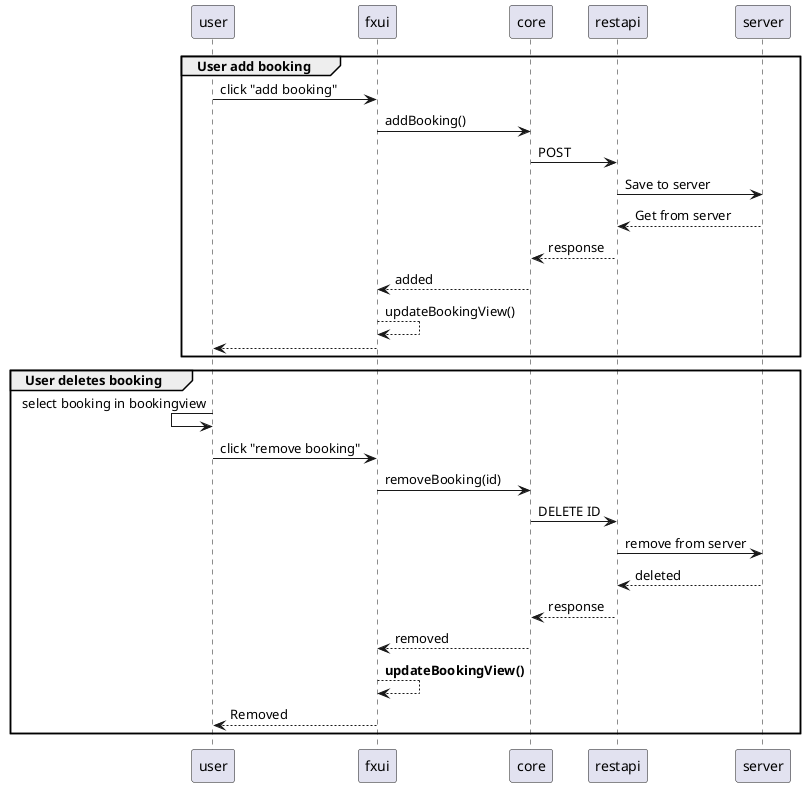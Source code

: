 @startuml

group User add booking
user -> fxui: click "add booking"
fxui -> core: addBooking()
core -> restapi: POST
restapi -> server: Save to server

restapi <-- server: Get from server
core <-- restapi: response
fxui <-- core: added
fxui --> fxui: updateBookingView()
user <-- fxui:
end

group User deletes booking
user <- user: select booking in bookingview
user -> fxui: click "remove booking"
fxui -> core: removeBooking(id)
core -> restapi: DELETE ID
restapi -> server: remove from server

restapi <-- server: deleted
core <-- restapi: response
fxui <-- core: removed
fxui --> fxui: **updateBookingView()**
user <-- fxui: Removed
end

@enduml